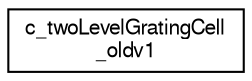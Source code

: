 digraph "Graphical Class Hierarchy"
{
 // LATEX_PDF_SIZE
  edge [fontname="FreeSans",fontsize="10",labelfontname="FreeSans",labelfontsize="10"];
  node [fontname="FreeSans",fontsize="10",shape=record];
  rankdir="LR";
  Node0 [label="c_twoLevelGratingCell\l_oldv1",height=0.2,width=0.4,color="black", fillcolor="white", style="filled",URL="$classc__two_level_grating_cell__oldv1.html",tooltip=" "];
}
